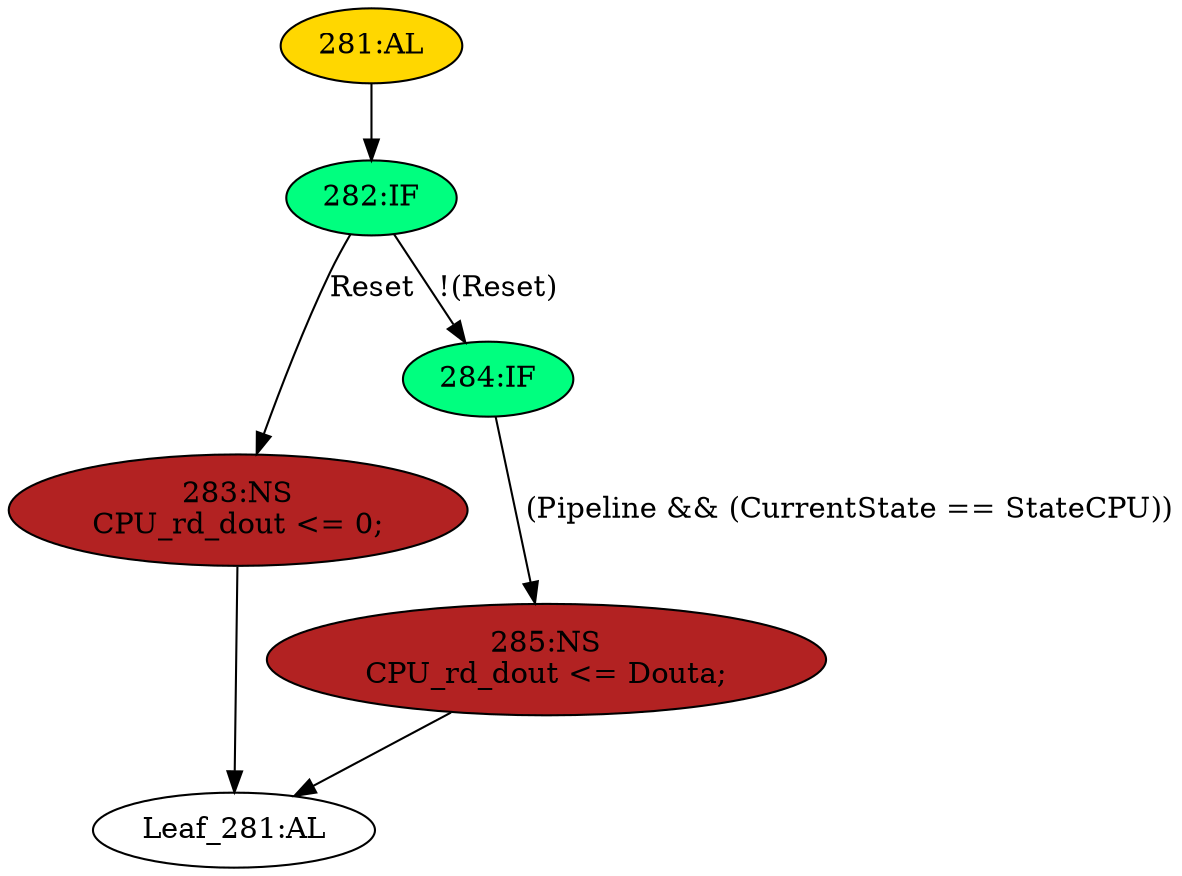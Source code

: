 strict digraph "" {
	node [label="\N"];
	"283:NS"	 [ast="<pyverilog.vparser.ast.NonblockingSubstitution object at 0x7f7ac5196690>",
		fillcolor=firebrick,
		label="283:NS
CPU_rd_dout <= 0;",
		statements="[<pyverilog.vparser.ast.NonblockingSubstitution object at 0x7f7ac5196690>]",
		style=filled,
		typ=NonblockingSubstitution];
	"Leaf_281:AL"	 [def_var="['CPU_rd_dout']",
		label="Leaf_281:AL"];
	"283:NS" -> "Leaf_281:AL"	 [cond="[]",
		lineno=None];
	"285:NS"	 [ast="<pyverilog.vparser.ast.NonblockingSubstitution object at 0x7f7ac51967d0>",
		fillcolor=firebrick,
		label="285:NS
CPU_rd_dout <= Douta;",
		statements="[<pyverilog.vparser.ast.NonblockingSubstitution object at 0x7f7ac51967d0>]",
		style=filled,
		typ=NonblockingSubstitution];
	"285:NS" -> "Leaf_281:AL"	 [cond="[]",
		lineno=None];
	"281:AL"	 [ast="<pyverilog.vparser.ast.Always object at 0x7f7ac51968d0>",
		clk_sens=True,
		fillcolor=gold,
		label="281:AL",
		sens="['Clk', 'Reset']",
		statements="[]",
		style=filled,
		typ=Always,
		use_var="['Reset', 'Pipeline', 'StateCPU', 'Douta', 'CurrentState']"];
	"282:IF"	 [ast="<pyverilog.vparser.ast.IfStatement object at 0x7f7ac5196a50>",
		fillcolor=springgreen,
		label="282:IF",
		statements="[]",
		style=filled,
		typ=IfStatement];
	"281:AL" -> "282:IF"	 [cond="[]",
		lineno=None];
	"284:IF"	 [ast="<pyverilog.vparser.ast.IfStatement object at 0x7f7ac5196a90>",
		fillcolor=springgreen,
		label="284:IF",
		statements="[]",
		style=filled,
		typ=IfStatement];
	"284:IF" -> "285:NS"	 [cond="['Pipeline', 'CurrentState', 'StateCPU']",
		label="(Pipeline && (CurrentState == StateCPU))",
		lineno=284];
	"282:IF" -> "283:NS"	 [cond="['Reset']",
		label=Reset,
		lineno=282];
	"282:IF" -> "284:IF"	 [cond="['Reset']",
		label="!(Reset)",
		lineno=282];
}
